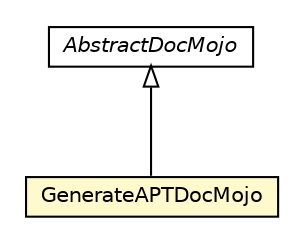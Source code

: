 #!/usr/local/bin/dot
#
# Class diagram 
# Generated by UMLGraph version R5_6-24-gf6e263 (http://www.umlgraph.org/)
#

digraph G {
	edge [fontname="Helvetica",fontsize=10,labelfontname="Helvetica",labelfontsize=10];
	node [fontname="Helvetica",fontsize=10,shape=plaintext];
	nodesep=0.25;
	ranksep=0.5;
	// fr.fastconnect.factory.tibco.bw.maven.doc.GenerateAPTDocMojo
	c2693 [label=<<table title="fr.fastconnect.factory.tibco.bw.maven.doc.GenerateAPTDocMojo" border="0" cellborder="1" cellspacing="0" cellpadding="2" port="p" bgcolor="lemonChiffon" href="./GenerateAPTDocMojo.html">
		<tr><td><table border="0" cellspacing="0" cellpadding="1">
<tr><td align="center" balign="center"> GenerateAPTDocMojo </td></tr>
		</table></td></tr>
		</table>>, URL="./GenerateAPTDocMojo.html", fontname="Helvetica", fontcolor="black", fontsize=10.0];
	// fr.fastconnect.factory.tibco.bw.maven.doc.AbstractDocMojo
	c2694 [label=<<table title="fr.fastconnect.factory.tibco.bw.maven.doc.AbstractDocMojo" border="0" cellborder="1" cellspacing="0" cellpadding="2" port="p" href="./AbstractDocMojo.html">
		<tr><td><table border="0" cellspacing="0" cellpadding="1">
<tr><td align="center" balign="center"><font face="Helvetica-Oblique"> AbstractDocMojo </font></td></tr>
		</table></td></tr>
		</table>>, URL="./AbstractDocMojo.html", fontname="Helvetica", fontcolor="black", fontsize=10.0];
	//fr.fastconnect.factory.tibco.bw.maven.doc.GenerateAPTDocMojo extends fr.fastconnect.factory.tibco.bw.maven.doc.AbstractDocMojo
	c2694:p -> c2693:p [dir=back,arrowtail=empty];
}

